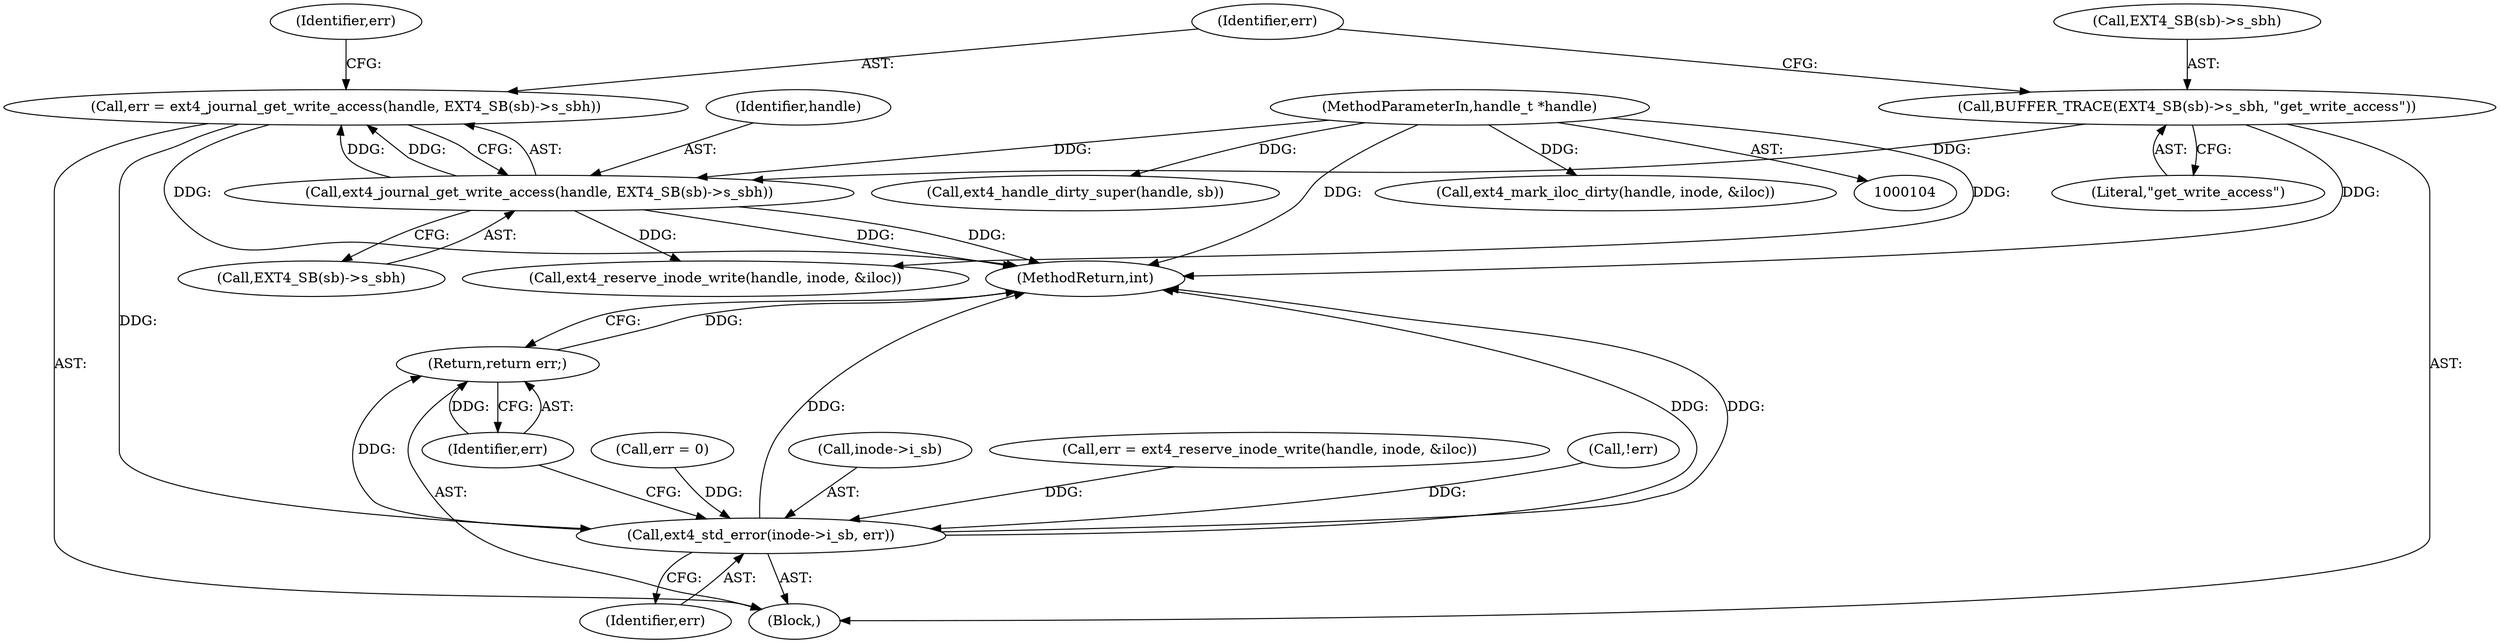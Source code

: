 digraph "0_linux_c9b92530a723ac5ef8e352885a1862b18f31b2f5@API" {
"1000170" [label="(Call,err = ext4_journal_get_write_access(handle, EXT4_SB(sb)->s_sbh))"];
"1000172" [label="(Call,ext4_journal_get_write_access(handle, EXT4_SB(sb)->s_sbh))"];
"1000105" [label="(MethodParameterIn,handle_t *handle)"];
"1000164" [label="(Call,BUFFER_TRACE(EXT4_SB(sb)->s_sbh, \"get_write_access\"))"];
"1000281" [label="(Call,ext4_std_error(inode->i_sb, err))"];
"1000286" [label="(Return,return err;)"];
"1000183" [label="(Call,ext4_reserve_inode_write(handle, inode, &iloc))"];
"1000169" [label="(Literal,\"get_write_access\")"];
"1000174" [label="(Call,EXT4_SB(sb)->s_sbh)"];
"1000173" [label="(Identifier,handle)"];
"1000105" [label="(MethodParameterIn,handle_t *handle)"];
"1000164" [label="(Call,BUFFER_TRACE(EXT4_SB(sb)->s_sbh, \"get_write_access\"))"];
"1000116" [label="(Call,err = 0)"];
"1000287" [label="(Identifier,err)"];
"1000172" [label="(Call,ext4_journal_get_write_access(handle, EXT4_SB(sb)->s_sbh))"];
"1000285" [label="(Identifier,err)"];
"1000229" [label="(Call,ext4_handle_dirty_super(handle, sb))"];
"1000282" [label="(Call,inode->i_sb)"];
"1000179" [label="(Identifier,err)"];
"1000165" [label="(Call,EXT4_SB(sb)->s_sbh)"];
"1000288" [label="(MethodReturn,int)"];
"1000170" [label="(Call,err = ext4_journal_get_write_access(handle, EXT4_SB(sb)->s_sbh))"];
"1000107" [label="(Block,)"];
"1000234" [label="(Call,ext4_mark_iloc_dirty(handle, inode, &iloc))"];
"1000286" [label="(Return,return err;)"];
"1000181" [label="(Call,err = ext4_reserve_inode_write(handle, inode, &iloc))"];
"1000247" [label="(Call,!err)"];
"1000171" [label="(Identifier,err)"];
"1000281" [label="(Call,ext4_std_error(inode->i_sb, err))"];
"1000170" -> "1000107"  [label="AST: "];
"1000170" -> "1000172"  [label="CFG: "];
"1000171" -> "1000170"  [label="AST: "];
"1000172" -> "1000170"  [label="AST: "];
"1000179" -> "1000170"  [label="CFG: "];
"1000170" -> "1000288"  [label="DDG: "];
"1000172" -> "1000170"  [label="DDG: "];
"1000172" -> "1000170"  [label="DDG: "];
"1000170" -> "1000281"  [label="DDG: "];
"1000172" -> "1000174"  [label="CFG: "];
"1000173" -> "1000172"  [label="AST: "];
"1000174" -> "1000172"  [label="AST: "];
"1000172" -> "1000288"  [label="DDG: "];
"1000172" -> "1000288"  [label="DDG: "];
"1000105" -> "1000172"  [label="DDG: "];
"1000164" -> "1000172"  [label="DDG: "];
"1000172" -> "1000183"  [label="DDG: "];
"1000105" -> "1000104"  [label="AST: "];
"1000105" -> "1000288"  [label="DDG: "];
"1000105" -> "1000183"  [label="DDG: "];
"1000105" -> "1000229"  [label="DDG: "];
"1000105" -> "1000234"  [label="DDG: "];
"1000164" -> "1000107"  [label="AST: "];
"1000164" -> "1000169"  [label="CFG: "];
"1000165" -> "1000164"  [label="AST: "];
"1000169" -> "1000164"  [label="AST: "];
"1000171" -> "1000164"  [label="CFG: "];
"1000164" -> "1000288"  [label="DDG: "];
"1000281" -> "1000107"  [label="AST: "];
"1000281" -> "1000285"  [label="CFG: "];
"1000282" -> "1000281"  [label="AST: "];
"1000285" -> "1000281"  [label="AST: "];
"1000287" -> "1000281"  [label="CFG: "];
"1000281" -> "1000288"  [label="DDG: "];
"1000281" -> "1000288"  [label="DDG: "];
"1000281" -> "1000288"  [label="DDG: "];
"1000181" -> "1000281"  [label="DDG: "];
"1000247" -> "1000281"  [label="DDG: "];
"1000116" -> "1000281"  [label="DDG: "];
"1000281" -> "1000286"  [label="DDG: "];
"1000286" -> "1000107"  [label="AST: "];
"1000286" -> "1000287"  [label="CFG: "];
"1000287" -> "1000286"  [label="AST: "];
"1000288" -> "1000286"  [label="CFG: "];
"1000286" -> "1000288"  [label="DDG: "];
"1000287" -> "1000286"  [label="DDG: "];
}
